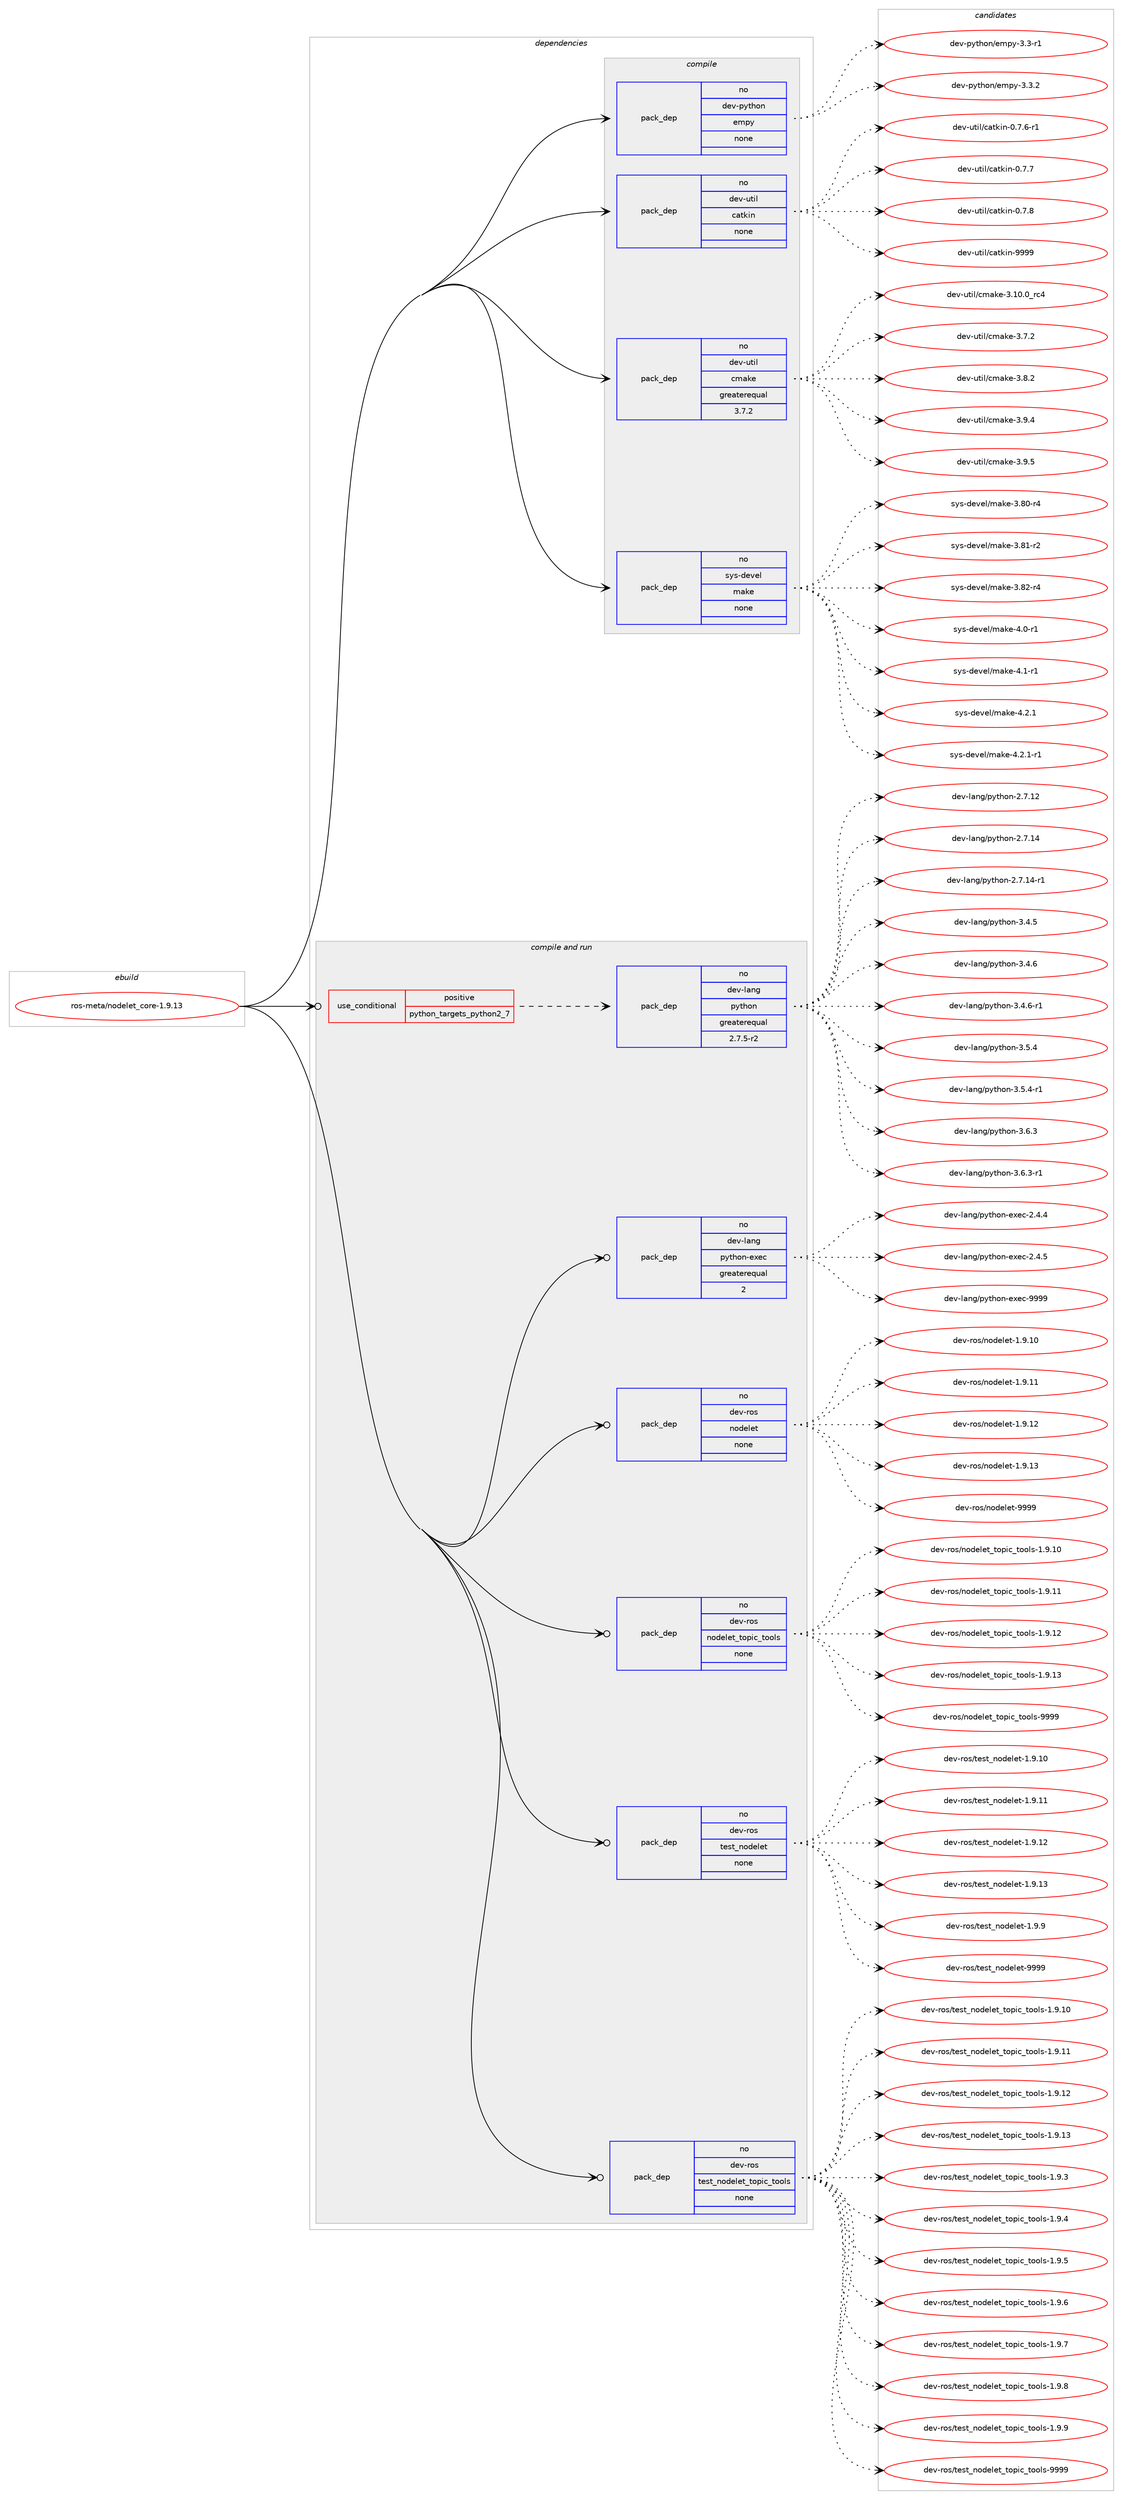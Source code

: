 digraph prolog {

# *************
# Graph options
# *************

newrank=true;
concentrate=true;
compound=true;
graph [rankdir=LR,fontname=Helvetica,fontsize=10,ranksep=1.5];#, ranksep=2.5, nodesep=0.2];
edge  [arrowhead=vee];
node  [fontname=Helvetica,fontsize=10];

# **********
# The ebuild
# **********

subgraph cluster_leftcol {
color=gray;
rank=same;
label=<<i>ebuild</i>>;
id [label="ros-meta/nodelet_core-1.9.13", color=red, width=4, href="../ros-meta/nodelet_core-1.9.13.svg"];
}

# ****************
# The dependencies
# ****************

subgraph cluster_midcol {
color=gray;
label=<<i>dependencies</i>>;
subgraph cluster_compile {
fillcolor="#eeeeee";
style=filled;
label=<<i>compile</i>>;
subgraph pack1164 {
dependency1647 [label=<<TABLE BORDER="0" CELLBORDER="1" CELLSPACING="0" CELLPADDING="4" WIDTH="220"><TR><TD ROWSPAN="6" CELLPADDING="30">pack_dep</TD></TR><TR><TD WIDTH="110">no</TD></TR><TR><TD>dev-python</TD></TR><TR><TD>empy</TD></TR><TR><TD>none</TD></TR><TR><TD></TD></TR></TABLE>>, shape=none, color=blue];
}
id:e -> dependency1647:w [weight=20,style="solid",arrowhead="vee"];
subgraph pack1165 {
dependency1648 [label=<<TABLE BORDER="0" CELLBORDER="1" CELLSPACING="0" CELLPADDING="4" WIDTH="220"><TR><TD ROWSPAN="6" CELLPADDING="30">pack_dep</TD></TR><TR><TD WIDTH="110">no</TD></TR><TR><TD>dev-util</TD></TR><TR><TD>catkin</TD></TR><TR><TD>none</TD></TR><TR><TD></TD></TR></TABLE>>, shape=none, color=blue];
}
id:e -> dependency1648:w [weight=20,style="solid",arrowhead="vee"];
subgraph pack1166 {
dependency1649 [label=<<TABLE BORDER="0" CELLBORDER="1" CELLSPACING="0" CELLPADDING="4" WIDTH="220"><TR><TD ROWSPAN="6" CELLPADDING="30">pack_dep</TD></TR><TR><TD WIDTH="110">no</TD></TR><TR><TD>dev-util</TD></TR><TR><TD>cmake</TD></TR><TR><TD>greaterequal</TD></TR><TR><TD>3.7.2</TD></TR></TABLE>>, shape=none, color=blue];
}
id:e -> dependency1649:w [weight=20,style="solid",arrowhead="vee"];
subgraph pack1167 {
dependency1650 [label=<<TABLE BORDER="0" CELLBORDER="1" CELLSPACING="0" CELLPADDING="4" WIDTH="220"><TR><TD ROWSPAN="6" CELLPADDING="30">pack_dep</TD></TR><TR><TD WIDTH="110">no</TD></TR><TR><TD>sys-devel</TD></TR><TR><TD>make</TD></TR><TR><TD>none</TD></TR><TR><TD></TD></TR></TABLE>>, shape=none, color=blue];
}
id:e -> dependency1650:w [weight=20,style="solid",arrowhead="vee"];
}
subgraph cluster_compileandrun {
fillcolor="#eeeeee";
style=filled;
label=<<i>compile and run</i>>;
subgraph cond465 {
dependency1651 [label=<<TABLE BORDER="0" CELLBORDER="1" CELLSPACING="0" CELLPADDING="4"><TR><TD ROWSPAN="3" CELLPADDING="10">use_conditional</TD></TR><TR><TD>positive</TD></TR><TR><TD>python_targets_python2_7</TD></TR></TABLE>>, shape=none, color=red];
subgraph pack1168 {
dependency1652 [label=<<TABLE BORDER="0" CELLBORDER="1" CELLSPACING="0" CELLPADDING="4" WIDTH="220"><TR><TD ROWSPAN="6" CELLPADDING="30">pack_dep</TD></TR><TR><TD WIDTH="110">no</TD></TR><TR><TD>dev-lang</TD></TR><TR><TD>python</TD></TR><TR><TD>greaterequal</TD></TR><TR><TD>2.7.5-r2</TD></TR></TABLE>>, shape=none, color=blue];
}
dependency1651:e -> dependency1652:w [weight=20,style="dashed",arrowhead="vee"];
}
id:e -> dependency1651:w [weight=20,style="solid",arrowhead="odotvee"];
subgraph pack1169 {
dependency1653 [label=<<TABLE BORDER="0" CELLBORDER="1" CELLSPACING="0" CELLPADDING="4" WIDTH="220"><TR><TD ROWSPAN="6" CELLPADDING="30">pack_dep</TD></TR><TR><TD WIDTH="110">no</TD></TR><TR><TD>dev-lang</TD></TR><TR><TD>python-exec</TD></TR><TR><TD>greaterequal</TD></TR><TR><TD>2</TD></TR></TABLE>>, shape=none, color=blue];
}
id:e -> dependency1653:w [weight=20,style="solid",arrowhead="odotvee"];
subgraph pack1170 {
dependency1654 [label=<<TABLE BORDER="0" CELLBORDER="1" CELLSPACING="0" CELLPADDING="4" WIDTH="220"><TR><TD ROWSPAN="6" CELLPADDING="30">pack_dep</TD></TR><TR><TD WIDTH="110">no</TD></TR><TR><TD>dev-ros</TD></TR><TR><TD>nodelet</TD></TR><TR><TD>none</TD></TR><TR><TD></TD></TR></TABLE>>, shape=none, color=blue];
}
id:e -> dependency1654:w [weight=20,style="solid",arrowhead="odotvee"];
subgraph pack1171 {
dependency1655 [label=<<TABLE BORDER="0" CELLBORDER="1" CELLSPACING="0" CELLPADDING="4" WIDTH="220"><TR><TD ROWSPAN="6" CELLPADDING="30">pack_dep</TD></TR><TR><TD WIDTH="110">no</TD></TR><TR><TD>dev-ros</TD></TR><TR><TD>nodelet_topic_tools</TD></TR><TR><TD>none</TD></TR><TR><TD></TD></TR></TABLE>>, shape=none, color=blue];
}
id:e -> dependency1655:w [weight=20,style="solid",arrowhead="odotvee"];
subgraph pack1172 {
dependency1656 [label=<<TABLE BORDER="0" CELLBORDER="1" CELLSPACING="0" CELLPADDING="4" WIDTH="220"><TR><TD ROWSPAN="6" CELLPADDING="30">pack_dep</TD></TR><TR><TD WIDTH="110">no</TD></TR><TR><TD>dev-ros</TD></TR><TR><TD>test_nodelet</TD></TR><TR><TD>none</TD></TR><TR><TD></TD></TR></TABLE>>, shape=none, color=blue];
}
id:e -> dependency1656:w [weight=20,style="solid",arrowhead="odotvee"];
subgraph pack1173 {
dependency1657 [label=<<TABLE BORDER="0" CELLBORDER="1" CELLSPACING="0" CELLPADDING="4" WIDTH="220"><TR><TD ROWSPAN="6" CELLPADDING="30">pack_dep</TD></TR><TR><TD WIDTH="110">no</TD></TR><TR><TD>dev-ros</TD></TR><TR><TD>test_nodelet_topic_tools</TD></TR><TR><TD>none</TD></TR><TR><TD></TD></TR></TABLE>>, shape=none, color=blue];
}
id:e -> dependency1657:w [weight=20,style="solid",arrowhead="odotvee"];
}
subgraph cluster_run {
fillcolor="#eeeeee";
style=filled;
label=<<i>run</i>>;
}
}

# **************
# The candidates
# **************

subgraph cluster_choices {
rank=same;
color=gray;
label=<<i>candidates</i>>;

subgraph choice1164 {
color=black;
nodesep=1;
choice1001011184511212111610411111047101109112121455146514511449 [label="dev-python/empy-3.3-r1", color=red, width=4,href="../dev-python/empy-3.3-r1.svg"];
choice1001011184511212111610411111047101109112121455146514650 [label="dev-python/empy-3.3.2", color=red, width=4,href="../dev-python/empy-3.3.2.svg"];
dependency1647:e -> choice1001011184511212111610411111047101109112121455146514511449:w [style=dotted,weight="100"];
dependency1647:e -> choice1001011184511212111610411111047101109112121455146514650:w [style=dotted,weight="100"];
}
subgraph choice1165 {
color=black;
nodesep=1;
choice100101118451171161051084799971161071051104548465546544511449 [label="dev-util/catkin-0.7.6-r1", color=red, width=4,href="../dev-util/catkin-0.7.6-r1.svg"];
choice10010111845117116105108479997116107105110454846554655 [label="dev-util/catkin-0.7.7", color=red, width=4,href="../dev-util/catkin-0.7.7.svg"];
choice10010111845117116105108479997116107105110454846554656 [label="dev-util/catkin-0.7.8", color=red, width=4,href="../dev-util/catkin-0.7.8.svg"];
choice100101118451171161051084799971161071051104557575757 [label="dev-util/catkin-9999", color=red, width=4,href="../dev-util/catkin-9999.svg"];
dependency1648:e -> choice100101118451171161051084799971161071051104548465546544511449:w [style=dotted,weight="100"];
dependency1648:e -> choice10010111845117116105108479997116107105110454846554655:w [style=dotted,weight="100"];
dependency1648:e -> choice10010111845117116105108479997116107105110454846554656:w [style=dotted,weight="100"];
dependency1648:e -> choice100101118451171161051084799971161071051104557575757:w [style=dotted,weight="100"];
}
subgraph choice1166 {
color=black;
nodesep=1;
choice1001011184511711610510847991099710710145514649484648951149952 [label="dev-util/cmake-3.10.0_rc4", color=red, width=4,href="../dev-util/cmake-3.10.0_rc4.svg"];
choice10010111845117116105108479910997107101455146554650 [label="dev-util/cmake-3.7.2", color=red, width=4,href="../dev-util/cmake-3.7.2.svg"];
choice10010111845117116105108479910997107101455146564650 [label="dev-util/cmake-3.8.2", color=red, width=4,href="../dev-util/cmake-3.8.2.svg"];
choice10010111845117116105108479910997107101455146574652 [label="dev-util/cmake-3.9.4", color=red, width=4,href="../dev-util/cmake-3.9.4.svg"];
choice10010111845117116105108479910997107101455146574653 [label="dev-util/cmake-3.9.5", color=red, width=4,href="../dev-util/cmake-3.9.5.svg"];
dependency1649:e -> choice1001011184511711610510847991099710710145514649484648951149952:w [style=dotted,weight="100"];
dependency1649:e -> choice10010111845117116105108479910997107101455146554650:w [style=dotted,weight="100"];
dependency1649:e -> choice10010111845117116105108479910997107101455146564650:w [style=dotted,weight="100"];
dependency1649:e -> choice10010111845117116105108479910997107101455146574652:w [style=dotted,weight="100"];
dependency1649:e -> choice10010111845117116105108479910997107101455146574653:w [style=dotted,weight="100"];
}
subgraph choice1167 {
color=black;
nodesep=1;
choice11512111545100101118101108471099710710145514656484511452 [label="sys-devel/make-3.80-r4", color=red, width=4,href="../sys-devel/make-3.80-r4.svg"];
choice11512111545100101118101108471099710710145514656494511450 [label="sys-devel/make-3.81-r2", color=red, width=4,href="../sys-devel/make-3.81-r2.svg"];
choice11512111545100101118101108471099710710145514656504511452 [label="sys-devel/make-3.82-r4", color=red, width=4,href="../sys-devel/make-3.82-r4.svg"];
choice115121115451001011181011084710997107101455246484511449 [label="sys-devel/make-4.0-r1", color=red, width=4,href="../sys-devel/make-4.0-r1.svg"];
choice115121115451001011181011084710997107101455246494511449 [label="sys-devel/make-4.1-r1", color=red, width=4,href="../sys-devel/make-4.1-r1.svg"];
choice115121115451001011181011084710997107101455246504649 [label="sys-devel/make-4.2.1", color=red, width=4,href="../sys-devel/make-4.2.1.svg"];
choice1151211154510010111810110847109971071014552465046494511449 [label="sys-devel/make-4.2.1-r1", color=red, width=4,href="../sys-devel/make-4.2.1-r1.svg"];
dependency1650:e -> choice11512111545100101118101108471099710710145514656484511452:w [style=dotted,weight="100"];
dependency1650:e -> choice11512111545100101118101108471099710710145514656494511450:w [style=dotted,weight="100"];
dependency1650:e -> choice11512111545100101118101108471099710710145514656504511452:w [style=dotted,weight="100"];
dependency1650:e -> choice115121115451001011181011084710997107101455246484511449:w [style=dotted,weight="100"];
dependency1650:e -> choice115121115451001011181011084710997107101455246494511449:w [style=dotted,weight="100"];
dependency1650:e -> choice115121115451001011181011084710997107101455246504649:w [style=dotted,weight="100"];
dependency1650:e -> choice1151211154510010111810110847109971071014552465046494511449:w [style=dotted,weight="100"];
}
subgraph choice1168 {
color=black;
nodesep=1;
choice10010111845108971101034711212111610411111045504655464950 [label="dev-lang/python-2.7.12", color=red, width=4,href="../dev-lang/python-2.7.12.svg"];
choice10010111845108971101034711212111610411111045504655464952 [label="dev-lang/python-2.7.14", color=red, width=4,href="../dev-lang/python-2.7.14.svg"];
choice100101118451089711010347112121116104111110455046554649524511449 [label="dev-lang/python-2.7.14-r1", color=red, width=4,href="../dev-lang/python-2.7.14-r1.svg"];
choice100101118451089711010347112121116104111110455146524653 [label="dev-lang/python-3.4.5", color=red, width=4,href="../dev-lang/python-3.4.5.svg"];
choice100101118451089711010347112121116104111110455146524654 [label="dev-lang/python-3.4.6", color=red, width=4,href="../dev-lang/python-3.4.6.svg"];
choice1001011184510897110103471121211161041111104551465246544511449 [label="dev-lang/python-3.4.6-r1", color=red, width=4,href="../dev-lang/python-3.4.6-r1.svg"];
choice100101118451089711010347112121116104111110455146534652 [label="dev-lang/python-3.5.4", color=red, width=4,href="../dev-lang/python-3.5.4.svg"];
choice1001011184510897110103471121211161041111104551465346524511449 [label="dev-lang/python-3.5.4-r1", color=red, width=4,href="../dev-lang/python-3.5.4-r1.svg"];
choice100101118451089711010347112121116104111110455146544651 [label="dev-lang/python-3.6.3", color=red, width=4,href="../dev-lang/python-3.6.3.svg"];
choice1001011184510897110103471121211161041111104551465446514511449 [label="dev-lang/python-3.6.3-r1", color=red, width=4,href="../dev-lang/python-3.6.3-r1.svg"];
dependency1652:e -> choice10010111845108971101034711212111610411111045504655464950:w [style=dotted,weight="100"];
dependency1652:e -> choice10010111845108971101034711212111610411111045504655464952:w [style=dotted,weight="100"];
dependency1652:e -> choice100101118451089711010347112121116104111110455046554649524511449:w [style=dotted,weight="100"];
dependency1652:e -> choice100101118451089711010347112121116104111110455146524653:w [style=dotted,weight="100"];
dependency1652:e -> choice100101118451089711010347112121116104111110455146524654:w [style=dotted,weight="100"];
dependency1652:e -> choice1001011184510897110103471121211161041111104551465246544511449:w [style=dotted,weight="100"];
dependency1652:e -> choice100101118451089711010347112121116104111110455146534652:w [style=dotted,weight="100"];
dependency1652:e -> choice1001011184510897110103471121211161041111104551465346524511449:w [style=dotted,weight="100"];
dependency1652:e -> choice100101118451089711010347112121116104111110455146544651:w [style=dotted,weight="100"];
dependency1652:e -> choice1001011184510897110103471121211161041111104551465446514511449:w [style=dotted,weight="100"];
}
subgraph choice1169 {
color=black;
nodesep=1;
choice1001011184510897110103471121211161041111104510112010199455046524652 [label="dev-lang/python-exec-2.4.4", color=red, width=4,href="../dev-lang/python-exec-2.4.4.svg"];
choice1001011184510897110103471121211161041111104510112010199455046524653 [label="dev-lang/python-exec-2.4.5", color=red, width=4,href="../dev-lang/python-exec-2.4.5.svg"];
choice10010111845108971101034711212111610411111045101120101994557575757 [label="dev-lang/python-exec-9999", color=red, width=4,href="../dev-lang/python-exec-9999.svg"];
dependency1653:e -> choice1001011184510897110103471121211161041111104510112010199455046524652:w [style=dotted,weight="100"];
dependency1653:e -> choice1001011184510897110103471121211161041111104510112010199455046524653:w [style=dotted,weight="100"];
dependency1653:e -> choice10010111845108971101034711212111610411111045101120101994557575757:w [style=dotted,weight="100"];
}
subgraph choice1170 {
color=black;
nodesep=1;
choice100101118451141111154711011110010110810111645494657464948 [label="dev-ros/nodelet-1.9.10", color=red, width=4,href="../dev-ros/nodelet-1.9.10.svg"];
choice100101118451141111154711011110010110810111645494657464949 [label="dev-ros/nodelet-1.9.11", color=red, width=4,href="../dev-ros/nodelet-1.9.11.svg"];
choice100101118451141111154711011110010110810111645494657464950 [label="dev-ros/nodelet-1.9.12", color=red, width=4,href="../dev-ros/nodelet-1.9.12.svg"];
choice100101118451141111154711011110010110810111645494657464951 [label="dev-ros/nodelet-1.9.13", color=red, width=4,href="../dev-ros/nodelet-1.9.13.svg"];
choice10010111845114111115471101111001011081011164557575757 [label="dev-ros/nodelet-9999", color=red, width=4,href="../dev-ros/nodelet-9999.svg"];
dependency1654:e -> choice100101118451141111154711011110010110810111645494657464948:w [style=dotted,weight="100"];
dependency1654:e -> choice100101118451141111154711011110010110810111645494657464949:w [style=dotted,weight="100"];
dependency1654:e -> choice100101118451141111154711011110010110810111645494657464950:w [style=dotted,weight="100"];
dependency1654:e -> choice100101118451141111154711011110010110810111645494657464951:w [style=dotted,weight="100"];
dependency1654:e -> choice10010111845114111115471101111001011081011164557575757:w [style=dotted,weight="100"];
}
subgraph choice1171 {
color=black;
nodesep=1;
choice100101118451141111154711011110010110810111695116111112105999511611111110811545494657464948 [label="dev-ros/nodelet_topic_tools-1.9.10", color=red, width=4,href="../dev-ros/nodelet_topic_tools-1.9.10.svg"];
choice100101118451141111154711011110010110810111695116111112105999511611111110811545494657464949 [label="dev-ros/nodelet_topic_tools-1.9.11", color=red, width=4,href="../dev-ros/nodelet_topic_tools-1.9.11.svg"];
choice100101118451141111154711011110010110810111695116111112105999511611111110811545494657464950 [label="dev-ros/nodelet_topic_tools-1.9.12", color=red, width=4,href="../dev-ros/nodelet_topic_tools-1.9.12.svg"];
choice100101118451141111154711011110010110810111695116111112105999511611111110811545494657464951 [label="dev-ros/nodelet_topic_tools-1.9.13", color=red, width=4,href="../dev-ros/nodelet_topic_tools-1.9.13.svg"];
choice10010111845114111115471101111001011081011169511611111210599951161111111081154557575757 [label="dev-ros/nodelet_topic_tools-9999", color=red, width=4,href="../dev-ros/nodelet_topic_tools-9999.svg"];
dependency1655:e -> choice100101118451141111154711011110010110810111695116111112105999511611111110811545494657464948:w [style=dotted,weight="100"];
dependency1655:e -> choice100101118451141111154711011110010110810111695116111112105999511611111110811545494657464949:w [style=dotted,weight="100"];
dependency1655:e -> choice100101118451141111154711011110010110810111695116111112105999511611111110811545494657464950:w [style=dotted,weight="100"];
dependency1655:e -> choice100101118451141111154711011110010110810111695116111112105999511611111110811545494657464951:w [style=dotted,weight="100"];
dependency1655:e -> choice10010111845114111115471101111001011081011169511611111210599951161111111081154557575757:w [style=dotted,weight="100"];
}
subgraph choice1172 {
color=black;
nodesep=1;
choice10010111845114111115471161011151169511011110010110810111645494657464948 [label="dev-ros/test_nodelet-1.9.10", color=red, width=4,href="../dev-ros/test_nodelet-1.9.10.svg"];
choice10010111845114111115471161011151169511011110010110810111645494657464949 [label="dev-ros/test_nodelet-1.9.11", color=red, width=4,href="../dev-ros/test_nodelet-1.9.11.svg"];
choice10010111845114111115471161011151169511011110010110810111645494657464950 [label="dev-ros/test_nodelet-1.9.12", color=red, width=4,href="../dev-ros/test_nodelet-1.9.12.svg"];
choice10010111845114111115471161011151169511011110010110810111645494657464951 [label="dev-ros/test_nodelet-1.9.13", color=red, width=4,href="../dev-ros/test_nodelet-1.9.13.svg"];
choice100101118451141111154711610111511695110111100101108101116454946574657 [label="dev-ros/test_nodelet-1.9.9", color=red, width=4,href="../dev-ros/test_nodelet-1.9.9.svg"];
choice1001011184511411111547116101115116951101111001011081011164557575757 [label="dev-ros/test_nodelet-9999", color=red, width=4,href="../dev-ros/test_nodelet-9999.svg"];
dependency1656:e -> choice10010111845114111115471161011151169511011110010110810111645494657464948:w [style=dotted,weight="100"];
dependency1656:e -> choice10010111845114111115471161011151169511011110010110810111645494657464949:w [style=dotted,weight="100"];
dependency1656:e -> choice10010111845114111115471161011151169511011110010110810111645494657464950:w [style=dotted,weight="100"];
dependency1656:e -> choice10010111845114111115471161011151169511011110010110810111645494657464951:w [style=dotted,weight="100"];
dependency1656:e -> choice100101118451141111154711610111511695110111100101108101116454946574657:w [style=dotted,weight="100"];
dependency1656:e -> choice1001011184511411111547116101115116951101111001011081011164557575757:w [style=dotted,weight="100"];
}
subgraph choice1173 {
color=black;
nodesep=1;
choice10010111845114111115471161011151169511011110010110810111695116111112105999511611111110811545494657464948 [label="dev-ros/test_nodelet_topic_tools-1.9.10", color=red, width=4,href="../dev-ros/test_nodelet_topic_tools-1.9.10.svg"];
choice10010111845114111115471161011151169511011110010110810111695116111112105999511611111110811545494657464949 [label="dev-ros/test_nodelet_topic_tools-1.9.11", color=red, width=4,href="../dev-ros/test_nodelet_topic_tools-1.9.11.svg"];
choice10010111845114111115471161011151169511011110010110810111695116111112105999511611111110811545494657464950 [label="dev-ros/test_nodelet_topic_tools-1.9.12", color=red, width=4,href="../dev-ros/test_nodelet_topic_tools-1.9.12.svg"];
choice10010111845114111115471161011151169511011110010110810111695116111112105999511611111110811545494657464951 [label="dev-ros/test_nodelet_topic_tools-1.9.13", color=red, width=4,href="../dev-ros/test_nodelet_topic_tools-1.9.13.svg"];
choice100101118451141111154711610111511695110111100101108101116951161111121059995116111111108115454946574651 [label="dev-ros/test_nodelet_topic_tools-1.9.3", color=red, width=4,href="../dev-ros/test_nodelet_topic_tools-1.9.3.svg"];
choice100101118451141111154711610111511695110111100101108101116951161111121059995116111111108115454946574652 [label="dev-ros/test_nodelet_topic_tools-1.9.4", color=red, width=4,href="../dev-ros/test_nodelet_topic_tools-1.9.4.svg"];
choice100101118451141111154711610111511695110111100101108101116951161111121059995116111111108115454946574653 [label="dev-ros/test_nodelet_topic_tools-1.9.5", color=red, width=4,href="../dev-ros/test_nodelet_topic_tools-1.9.5.svg"];
choice100101118451141111154711610111511695110111100101108101116951161111121059995116111111108115454946574654 [label="dev-ros/test_nodelet_topic_tools-1.9.6", color=red, width=4,href="../dev-ros/test_nodelet_topic_tools-1.9.6.svg"];
choice100101118451141111154711610111511695110111100101108101116951161111121059995116111111108115454946574655 [label="dev-ros/test_nodelet_topic_tools-1.9.7", color=red, width=4,href="../dev-ros/test_nodelet_topic_tools-1.9.7.svg"];
choice100101118451141111154711610111511695110111100101108101116951161111121059995116111111108115454946574656 [label="dev-ros/test_nodelet_topic_tools-1.9.8", color=red, width=4,href="../dev-ros/test_nodelet_topic_tools-1.9.8.svg"];
choice100101118451141111154711610111511695110111100101108101116951161111121059995116111111108115454946574657 [label="dev-ros/test_nodelet_topic_tools-1.9.9", color=red, width=4,href="../dev-ros/test_nodelet_topic_tools-1.9.9.svg"];
choice1001011184511411111547116101115116951101111001011081011169511611111210599951161111111081154557575757 [label="dev-ros/test_nodelet_topic_tools-9999", color=red, width=4,href="../dev-ros/test_nodelet_topic_tools-9999.svg"];
dependency1657:e -> choice10010111845114111115471161011151169511011110010110810111695116111112105999511611111110811545494657464948:w [style=dotted,weight="100"];
dependency1657:e -> choice10010111845114111115471161011151169511011110010110810111695116111112105999511611111110811545494657464949:w [style=dotted,weight="100"];
dependency1657:e -> choice10010111845114111115471161011151169511011110010110810111695116111112105999511611111110811545494657464950:w [style=dotted,weight="100"];
dependency1657:e -> choice10010111845114111115471161011151169511011110010110810111695116111112105999511611111110811545494657464951:w [style=dotted,weight="100"];
dependency1657:e -> choice100101118451141111154711610111511695110111100101108101116951161111121059995116111111108115454946574651:w [style=dotted,weight="100"];
dependency1657:e -> choice100101118451141111154711610111511695110111100101108101116951161111121059995116111111108115454946574652:w [style=dotted,weight="100"];
dependency1657:e -> choice100101118451141111154711610111511695110111100101108101116951161111121059995116111111108115454946574653:w [style=dotted,weight="100"];
dependency1657:e -> choice100101118451141111154711610111511695110111100101108101116951161111121059995116111111108115454946574654:w [style=dotted,weight="100"];
dependency1657:e -> choice100101118451141111154711610111511695110111100101108101116951161111121059995116111111108115454946574655:w [style=dotted,weight="100"];
dependency1657:e -> choice100101118451141111154711610111511695110111100101108101116951161111121059995116111111108115454946574656:w [style=dotted,weight="100"];
dependency1657:e -> choice100101118451141111154711610111511695110111100101108101116951161111121059995116111111108115454946574657:w [style=dotted,weight="100"];
dependency1657:e -> choice1001011184511411111547116101115116951101111001011081011169511611111210599951161111111081154557575757:w [style=dotted,weight="100"];
}
}

}
